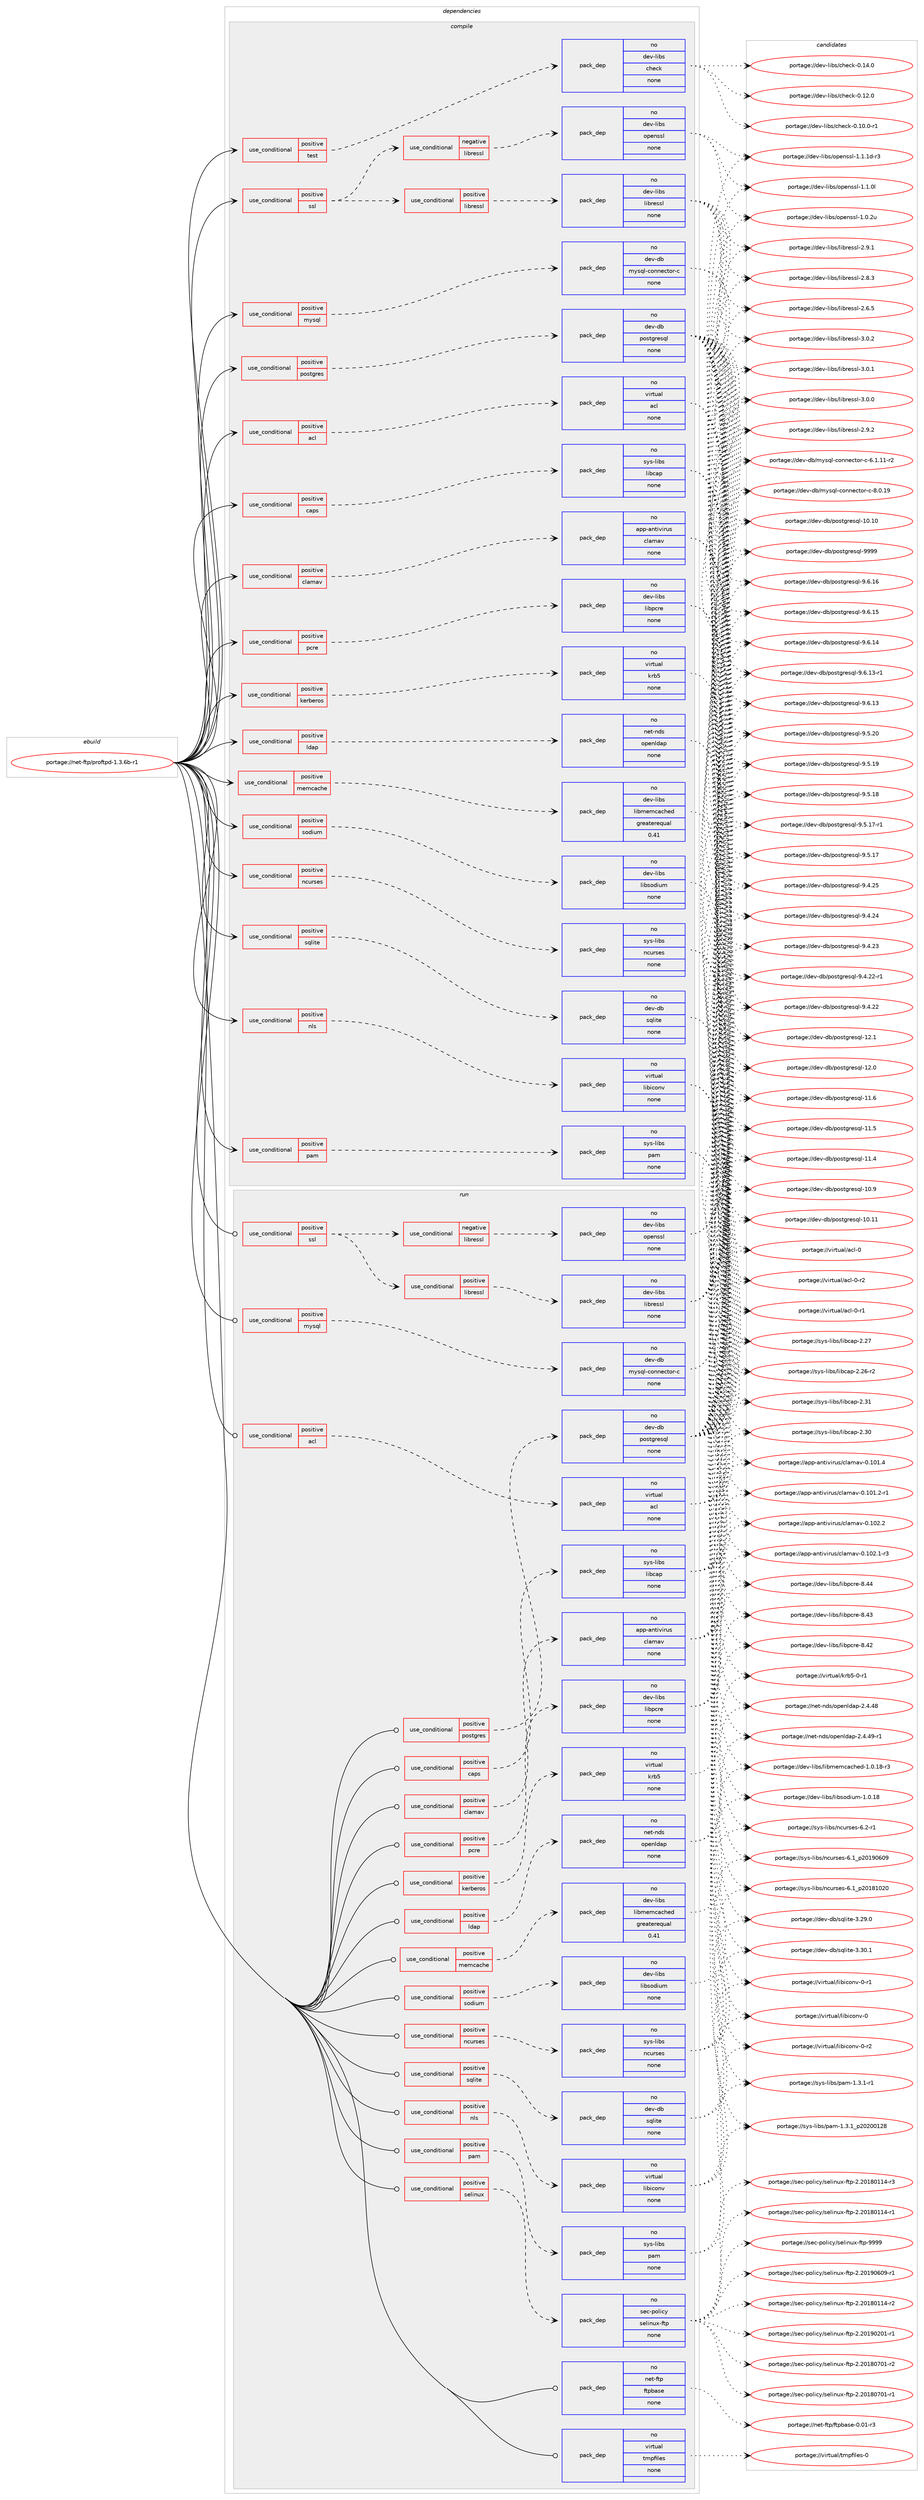 digraph prolog {

# *************
# Graph options
# *************

newrank=true;
concentrate=true;
compound=true;
graph [rankdir=LR,fontname=Helvetica,fontsize=10,ranksep=1.5];#, ranksep=2.5, nodesep=0.2];
edge  [arrowhead=vee];
node  [fontname=Helvetica,fontsize=10];

# **********
# The ebuild
# **********

subgraph cluster_leftcol {
color=gray;
rank=same;
label=<<i>ebuild</i>>;
id [label="portage://net-ftp/proftpd-1.3.6b-r1", color=red, width=4, href="../net-ftp/proftpd-1.3.6b-r1.svg"];
}

# ****************
# The dependencies
# ****************

subgraph cluster_midcol {
color=gray;
label=<<i>dependencies</i>>;
subgraph cluster_compile {
fillcolor="#eeeeee";
style=filled;
label=<<i>compile</i>>;
subgraph cond32126 {
dependency147107 [label=<<TABLE BORDER="0" CELLBORDER="1" CELLSPACING="0" CELLPADDING="4"><TR><TD ROWSPAN="3" CELLPADDING="10">use_conditional</TD></TR><TR><TD>positive</TD></TR><TR><TD>acl</TD></TR></TABLE>>, shape=none, color=red];
subgraph pack112557 {
dependency147108 [label=<<TABLE BORDER="0" CELLBORDER="1" CELLSPACING="0" CELLPADDING="4" WIDTH="220"><TR><TD ROWSPAN="6" CELLPADDING="30">pack_dep</TD></TR><TR><TD WIDTH="110">no</TD></TR><TR><TD>virtual</TD></TR><TR><TD>acl</TD></TR><TR><TD>none</TD></TR><TR><TD></TD></TR></TABLE>>, shape=none, color=blue];
}
dependency147107:e -> dependency147108:w [weight=20,style="dashed",arrowhead="vee"];
}
id:e -> dependency147107:w [weight=20,style="solid",arrowhead="vee"];
subgraph cond32127 {
dependency147109 [label=<<TABLE BORDER="0" CELLBORDER="1" CELLSPACING="0" CELLPADDING="4"><TR><TD ROWSPAN="3" CELLPADDING="10">use_conditional</TD></TR><TR><TD>positive</TD></TR><TR><TD>caps</TD></TR></TABLE>>, shape=none, color=red];
subgraph pack112558 {
dependency147110 [label=<<TABLE BORDER="0" CELLBORDER="1" CELLSPACING="0" CELLPADDING="4" WIDTH="220"><TR><TD ROWSPAN="6" CELLPADDING="30">pack_dep</TD></TR><TR><TD WIDTH="110">no</TD></TR><TR><TD>sys-libs</TD></TR><TR><TD>libcap</TD></TR><TR><TD>none</TD></TR><TR><TD></TD></TR></TABLE>>, shape=none, color=blue];
}
dependency147109:e -> dependency147110:w [weight=20,style="dashed",arrowhead="vee"];
}
id:e -> dependency147109:w [weight=20,style="solid",arrowhead="vee"];
subgraph cond32128 {
dependency147111 [label=<<TABLE BORDER="0" CELLBORDER="1" CELLSPACING="0" CELLPADDING="4"><TR><TD ROWSPAN="3" CELLPADDING="10">use_conditional</TD></TR><TR><TD>positive</TD></TR><TR><TD>clamav</TD></TR></TABLE>>, shape=none, color=red];
subgraph pack112559 {
dependency147112 [label=<<TABLE BORDER="0" CELLBORDER="1" CELLSPACING="0" CELLPADDING="4" WIDTH="220"><TR><TD ROWSPAN="6" CELLPADDING="30">pack_dep</TD></TR><TR><TD WIDTH="110">no</TD></TR><TR><TD>app-antivirus</TD></TR><TR><TD>clamav</TD></TR><TR><TD>none</TD></TR><TR><TD></TD></TR></TABLE>>, shape=none, color=blue];
}
dependency147111:e -> dependency147112:w [weight=20,style="dashed",arrowhead="vee"];
}
id:e -> dependency147111:w [weight=20,style="solid",arrowhead="vee"];
subgraph cond32129 {
dependency147113 [label=<<TABLE BORDER="0" CELLBORDER="1" CELLSPACING="0" CELLPADDING="4"><TR><TD ROWSPAN="3" CELLPADDING="10">use_conditional</TD></TR><TR><TD>positive</TD></TR><TR><TD>kerberos</TD></TR></TABLE>>, shape=none, color=red];
subgraph pack112560 {
dependency147114 [label=<<TABLE BORDER="0" CELLBORDER="1" CELLSPACING="0" CELLPADDING="4" WIDTH="220"><TR><TD ROWSPAN="6" CELLPADDING="30">pack_dep</TD></TR><TR><TD WIDTH="110">no</TD></TR><TR><TD>virtual</TD></TR><TR><TD>krb5</TD></TR><TR><TD>none</TD></TR><TR><TD></TD></TR></TABLE>>, shape=none, color=blue];
}
dependency147113:e -> dependency147114:w [weight=20,style="dashed",arrowhead="vee"];
}
id:e -> dependency147113:w [weight=20,style="solid",arrowhead="vee"];
subgraph cond32130 {
dependency147115 [label=<<TABLE BORDER="0" CELLBORDER="1" CELLSPACING="0" CELLPADDING="4"><TR><TD ROWSPAN="3" CELLPADDING="10">use_conditional</TD></TR><TR><TD>positive</TD></TR><TR><TD>ldap</TD></TR></TABLE>>, shape=none, color=red];
subgraph pack112561 {
dependency147116 [label=<<TABLE BORDER="0" CELLBORDER="1" CELLSPACING="0" CELLPADDING="4" WIDTH="220"><TR><TD ROWSPAN="6" CELLPADDING="30">pack_dep</TD></TR><TR><TD WIDTH="110">no</TD></TR><TR><TD>net-nds</TD></TR><TR><TD>openldap</TD></TR><TR><TD>none</TD></TR><TR><TD></TD></TR></TABLE>>, shape=none, color=blue];
}
dependency147115:e -> dependency147116:w [weight=20,style="dashed",arrowhead="vee"];
}
id:e -> dependency147115:w [weight=20,style="solid",arrowhead="vee"];
subgraph cond32131 {
dependency147117 [label=<<TABLE BORDER="0" CELLBORDER="1" CELLSPACING="0" CELLPADDING="4"><TR><TD ROWSPAN="3" CELLPADDING="10">use_conditional</TD></TR><TR><TD>positive</TD></TR><TR><TD>memcache</TD></TR></TABLE>>, shape=none, color=red];
subgraph pack112562 {
dependency147118 [label=<<TABLE BORDER="0" CELLBORDER="1" CELLSPACING="0" CELLPADDING="4" WIDTH="220"><TR><TD ROWSPAN="6" CELLPADDING="30">pack_dep</TD></TR><TR><TD WIDTH="110">no</TD></TR><TR><TD>dev-libs</TD></TR><TR><TD>libmemcached</TD></TR><TR><TD>greaterequal</TD></TR><TR><TD>0.41</TD></TR></TABLE>>, shape=none, color=blue];
}
dependency147117:e -> dependency147118:w [weight=20,style="dashed",arrowhead="vee"];
}
id:e -> dependency147117:w [weight=20,style="solid",arrowhead="vee"];
subgraph cond32132 {
dependency147119 [label=<<TABLE BORDER="0" CELLBORDER="1" CELLSPACING="0" CELLPADDING="4"><TR><TD ROWSPAN="3" CELLPADDING="10">use_conditional</TD></TR><TR><TD>positive</TD></TR><TR><TD>mysql</TD></TR></TABLE>>, shape=none, color=red];
subgraph pack112563 {
dependency147120 [label=<<TABLE BORDER="0" CELLBORDER="1" CELLSPACING="0" CELLPADDING="4" WIDTH="220"><TR><TD ROWSPAN="6" CELLPADDING="30">pack_dep</TD></TR><TR><TD WIDTH="110">no</TD></TR><TR><TD>dev-db</TD></TR><TR><TD>mysql-connector-c</TD></TR><TR><TD>none</TD></TR><TR><TD></TD></TR></TABLE>>, shape=none, color=blue];
}
dependency147119:e -> dependency147120:w [weight=20,style="dashed",arrowhead="vee"];
}
id:e -> dependency147119:w [weight=20,style="solid",arrowhead="vee"];
subgraph cond32133 {
dependency147121 [label=<<TABLE BORDER="0" CELLBORDER="1" CELLSPACING="0" CELLPADDING="4"><TR><TD ROWSPAN="3" CELLPADDING="10">use_conditional</TD></TR><TR><TD>positive</TD></TR><TR><TD>ncurses</TD></TR></TABLE>>, shape=none, color=red];
subgraph pack112564 {
dependency147122 [label=<<TABLE BORDER="0" CELLBORDER="1" CELLSPACING="0" CELLPADDING="4" WIDTH="220"><TR><TD ROWSPAN="6" CELLPADDING="30">pack_dep</TD></TR><TR><TD WIDTH="110">no</TD></TR><TR><TD>sys-libs</TD></TR><TR><TD>ncurses</TD></TR><TR><TD>none</TD></TR><TR><TD></TD></TR></TABLE>>, shape=none, color=blue];
}
dependency147121:e -> dependency147122:w [weight=20,style="dashed",arrowhead="vee"];
}
id:e -> dependency147121:w [weight=20,style="solid",arrowhead="vee"];
subgraph cond32134 {
dependency147123 [label=<<TABLE BORDER="0" CELLBORDER="1" CELLSPACING="0" CELLPADDING="4"><TR><TD ROWSPAN="3" CELLPADDING="10">use_conditional</TD></TR><TR><TD>positive</TD></TR><TR><TD>nls</TD></TR></TABLE>>, shape=none, color=red];
subgraph pack112565 {
dependency147124 [label=<<TABLE BORDER="0" CELLBORDER="1" CELLSPACING="0" CELLPADDING="4" WIDTH="220"><TR><TD ROWSPAN="6" CELLPADDING="30">pack_dep</TD></TR><TR><TD WIDTH="110">no</TD></TR><TR><TD>virtual</TD></TR><TR><TD>libiconv</TD></TR><TR><TD>none</TD></TR><TR><TD></TD></TR></TABLE>>, shape=none, color=blue];
}
dependency147123:e -> dependency147124:w [weight=20,style="dashed",arrowhead="vee"];
}
id:e -> dependency147123:w [weight=20,style="solid",arrowhead="vee"];
subgraph cond32135 {
dependency147125 [label=<<TABLE BORDER="0" CELLBORDER="1" CELLSPACING="0" CELLPADDING="4"><TR><TD ROWSPAN="3" CELLPADDING="10">use_conditional</TD></TR><TR><TD>positive</TD></TR><TR><TD>pam</TD></TR></TABLE>>, shape=none, color=red];
subgraph pack112566 {
dependency147126 [label=<<TABLE BORDER="0" CELLBORDER="1" CELLSPACING="0" CELLPADDING="4" WIDTH="220"><TR><TD ROWSPAN="6" CELLPADDING="30">pack_dep</TD></TR><TR><TD WIDTH="110">no</TD></TR><TR><TD>sys-libs</TD></TR><TR><TD>pam</TD></TR><TR><TD>none</TD></TR><TR><TD></TD></TR></TABLE>>, shape=none, color=blue];
}
dependency147125:e -> dependency147126:w [weight=20,style="dashed",arrowhead="vee"];
}
id:e -> dependency147125:w [weight=20,style="solid",arrowhead="vee"];
subgraph cond32136 {
dependency147127 [label=<<TABLE BORDER="0" CELLBORDER="1" CELLSPACING="0" CELLPADDING="4"><TR><TD ROWSPAN="3" CELLPADDING="10">use_conditional</TD></TR><TR><TD>positive</TD></TR><TR><TD>pcre</TD></TR></TABLE>>, shape=none, color=red];
subgraph pack112567 {
dependency147128 [label=<<TABLE BORDER="0" CELLBORDER="1" CELLSPACING="0" CELLPADDING="4" WIDTH="220"><TR><TD ROWSPAN="6" CELLPADDING="30">pack_dep</TD></TR><TR><TD WIDTH="110">no</TD></TR><TR><TD>dev-libs</TD></TR><TR><TD>libpcre</TD></TR><TR><TD>none</TD></TR><TR><TD></TD></TR></TABLE>>, shape=none, color=blue];
}
dependency147127:e -> dependency147128:w [weight=20,style="dashed",arrowhead="vee"];
}
id:e -> dependency147127:w [weight=20,style="solid",arrowhead="vee"];
subgraph cond32137 {
dependency147129 [label=<<TABLE BORDER="0" CELLBORDER="1" CELLSPACING="0" CELLPADDING="4"><TR><TD ROWSPAN="3" CELLPADDING="10">use_conditional</TD></TR><TR><TD>positive</TD></TR><TR><TD>postgres</TD></TR></TABLE>>, shape=none, color=red];
subgraph pack112568 {
dependency147130 [label=<<TABLE BORDER="0" CELLBORDER="1" CELLSPACING="0" CELLPADDING="4" WIDTH="220"><TR><TD ROWSPAN="6" CELLPADDING="30">pack_dep</TD></TR><TR><TD WIDTH="110">no</TD></TR><TR><TD>dev-db</TD></TR><TR><TD>postgresql</TD></TR><TR><TD>none</TD></TR><TR><TD></TD></TR></TABLE>>, shape=none, color=blue];
}
dependency147129:e -> dependency147130:w [weight=20,style="dashed",arrowhead="vee"];
}
id:e -> dependency147129:w [weight=20,style="solid",arrowhead="vee"];
subgraph cond32138 {
dependency147131 [label=<<TABLE BORDER="0" CELLBORDER="1" CELLSPACING="0" CELLPADDING="4"><TR><TD ROWSPAN="3" CELLPADDING="10">use_conditional</TD></TR><TR><TD>positive</TD></TR><TR><TD>sodium</TD></TR></TABLE>>, shape=none, color=red];
subgraph pack112569 {
dependency147132 [label=<<TABLE BORDER="0" CELLBORDER="1" CELLSPACING="0" CELLPADDING="4" WIDTH="220"><TR><TD ROWSPAN="6" CELLPADDING="30">pack_dep</TD></TR><TR><TD WIDTH="110">no</TD></TR><TR><TD>dev-libs</TD></TR><TR><TD>libsodium</TD></TR><TR><TD>none</TD></TR><TR><TD></TD></TR></TABLE>>, shape=none, color=blue];
}
dependency147131:e -> dependency147132:w [weight=20,style="dashed",arrowhead="vee"];
}
id:e -> dependency147131:w [weight=20,style="solid",arrowhead="vee"];
subgraph cond32139 {
dependency147133 [label=<<TABLE BORDER="0" CELLBORDER="1" CELLSPACING="0" CELLPADDING="4"><TR><TD ROWSPAN="3" CELLPADDING="10">use_conditional</TD></TR><TR><TD>positive</TD></TR><TR><TD>sqlite</TD></TR></TABLE>>, shape=none, color=red];
subgraph pack112570 {
dependency147134 [label=<<TABLE BORDER="0" CELLBORDER="1" CELLSPACING="0" CELLPADDING="4" WIDTH="220"><TR><TD ROWSPAN="6" CELLPADDING="30">pack_dep</TD></TR><TR><TD WIDTH="110">no</TD></TR><TR><TD>dev-db</TD></TR><TR><TD>sqlite</TD></TR><TR><TD>none</TD></TR><TR><TD></TD></TR></TABLE>>, shape=none, color=blue];
}
dependency147133:e -> dependency147134:w [weight=20,style="dashed",arrowhead="vee"];
}
id:e -> dependency147133:w [weight=20,style="solid",arrowhead="vee"];
subgraph cond32140 {
dependency147135 [label=<<TABLE BORDER="0" CELLBORDER="1" CELLSPACING="0" CELLPADDING="4"><TR><TD ROWSPAN="3" CELLPADDING="10">use_conditional</TD></TR><TR><TD>positive</TD></TR><TR><TD>ssl</TD></TR></TABLE>>, shape=none, color=red];
subgraph cond32141 {
dependency147136 [label=<<TABLE BORDER="0" CELLBORDER="1" CELLSPACING="0" CELLPADDING="4"><TR><TD ROWSPAN="3" CELLPADDING="10">use_conditional</TD></TR><TR><TD>negative</TD></TR><TR><TD>libressl</TD></TR></TABLE>>, shape=none, color=red];
subgraph pack112571 {
dependency147137 [label=<<TABLE BORDER="0" CELLBORDER="1" CELLSPACING="0" CELLPADDING="4" WIDTH="220"><TR><TD ROWSPAN="6" CELLPADDING="30">pack_dep</TD></TR><TR><TD WIDTH="110">no</TD></TR><TR><TD>dev-libs</TD></TR><TR><TD>openssl</TD></TR><TR><TD>none</TD></TR><TR><TD></TD></TR></TABLE>>, shape=none, color=blue];
}
dependency147136:e -> dependency147137:w [weight=20,style="dashed",arrowhead="vee"];
}
dependency147135:e -> dependency147136:w [weight=20,style="dashed",arrowhead="vee"];
subgraph cond32142 {
dependency147138 [label=<<TABLE BORDER="0" CELLBORDER="1" CELLSPACING="0" CELLPADDING="4"><TR><TD ROWSPAN="3" CELLPADDING="10">use_conditional</TD></TR><TR><TD>positive</TD></TR><TR><TD>libressl</TD></TR></TABLE>>, shape=none, color=red];
subgraph pack112572 {
dependency147139 [label=<<TABLE BORDER="0" CELLBORDER="1" CELLSPACING="0" CELLPADDING="4" WIDTH="220"><TR><TD ROWSPAN="6" CELLPADDING="30">pack_dep</TD></TR><TR><TD WIDTH="110">no</TD></TR><TR><TD>dev-libs</TD></TR><TR><TD>libressl</TD></TR><TR><TD>none</TD></TR><TR><TD></TD></TR></TABLE>>, shape=none, color=blue];
}
dependency147138:e -> dependency147139:w [weight=20,style="dashed",arrowhead="vee"];
}
dependency147135:e -> dependency147138:w [weight=20,style="dashed",arrowhead="vee"];
}
id:e -> dependency147135:w [weight=20,style="solid",arrowhead="vee"];
subgraph cond32143 {
dependency147140 [label=<<TABLE BORDER="0" CELLBORDER="1" CELLSPACING="0" CELLPADDING="4"><TR><TD ROWSPAN="3" CELLPADDING="10">use_conditional</TD></TR><TR><TD>positive</TD></TR><TR><TD>test</TD></TR></TABLE>>, shape=none, color=red];
subgraph pack112573 {
dependency147141 [label=<<TABLE BORDER="0" CELLBORDER="1" CELLSPACING="0" CELLPADDING="4" WIDTH="220"><TR><TD ROWSPAN="6" CELLPADDING="30">pack_dep</TD></TR><TR><TD WIDTH="110">no</TD></TR><TR><TD>dev-libs</TD></TR><TR><TD>check</TD></TR><TR><TD>none</TD></TR><TR><TD></TD></TR></TABLE>>, shape=none, color=blue];
}
dependency147140:e -> dependency147141:w [weight=20,style="dashed",arrowhead="vee"];
}
id:e -> dependency147140:w [weight=20,style="solid",arrowhead="vee"];
}
subgraph cluster_compileandrun {
fillcolor="#eeeeee";
style=filled;
label=<<i>compile and run</i>>;
}
subgraph cluster_run {
fillcolor="#eeeeee";
style=filled;
label=<<i>run</i>>;
subgraph cond32144 {
dependency147142 [label=<<TABLE BORDER="0" CELLBORDER="1" CELLSPACING="0" CELLPADDING="4"><TR><TD ROWSPAN="3" CELLPADDING="10">use_conditional</TD></TR><TR><TD>positive</TD></TR><TR><TD>acl</TD></TR></TABLE>>, shape=none, color=red];
subgraph pack112574 {
dependency147143 [label=<<TABLE BORDER="0" CELLBORDER="1" CELLSPACING="0" CELLPADDING="4" WIDTH="220"><TR><TD ROWSPAN="6" CELLPADDING="30">pack_dep</TD></TR><TR><TD WIDTH="110">no</TD></TR><TR><TD>virtual</TD></TR><TR><TD>acl</TD></TR><TR><TD>none</TD></TR><TR><TD></TD></TR></TABLE>>, shape=none, color=blue];
}
dependency147142:e -> dependency147143:w [weight=20,style="dashed",arrowhead="vee"];
}
id:e -> dependency147142:w [weight=20,style="solid",arrowhead="odot"];
subgraph cond32145 {
dependency147144 [label=<<TABLE BORDER="0" CELLBORDER="1" CELLSPACING="0" CELLPADDING="4"><TR><TD ROWSPAN="3" CELLPADDING="10">use_conditional</TD></TR><TR><TD>positive</TD></TR><TR><TD>caps</TD></TR></TABLE>>, shape=none, color=red];
subgraph pack112575 {
dependency147145 [label=<<TABLE BORDER="0" CELLBORDER="1" CELLSPACING="0" CELLPADDING="4" WIDTH="220"><TR><TD ROWSPAN="6" CELLPADDING="30">pack_dep</TD></TR><TR><TD WIDTH="110">no</TD></TR><TR><TD>sys-libs</TD></TR><TR><TD>libcap</TD></TR><TR><TD>none</TD></TR><TR><TD></TD></TR></TABLE>>, shape=none, color=blue];
}
dependency147144:e -> dependency147145:w [weight=20,style="dashed",arrowhead="vee"];
}
id:e -> dependency147144:w [weight=20,style="solid",arrowhead="odot"];
subgraph cond32146 {
dependency147146 [label=<<TABLE BORDER="0" CELLBORDER="1" CELLSPACING="0" CELLPADDING="4"><TR><TD ROWSPAN="3" CELLPADDING="10">use_conditional</TD></TR><TR><TD>positive</TD></TR><TR><TD>clamav</TD></TR></TABLE>>, shape=none, color=red];
subgraph pack112576 {
dependency147147 [label=<<TABLE BORDER="0" CELLBORDER="1" CELLSPACING="0" CELLPADDING="4" WIDTH="220"><TR><TD ROWSPAN="6" CELLPADDING="30">pack_dep</TD></TR><TR><TD WIDTH="110">no</TD></TR><TR><TD>app-antivirus</TD></TR><TR><TD>clamav</TD></TR><TR><TD>none</TD></TR><TR><TD></TD></TR></TABLE>>, shape=none, color=blue];
}
dependency147146:e -> dependency147147:w [weight=20,style="dashed",arrowhead="vee"];
}
id:e -> dependency147146:w [weight=20,style="solid",arrowhead="odot"];
subgraph cond32147 {
dependency147148 [label=<<TABLE BORDER="0" CELLBORDER="1" CELLSPACING="0" CELLPADDING="4"><TR><TD ROWSPAN="3" CELLPADDING="10">use_conditional</TD></TR><TR><TD>positive</TD></TR><TR><TD>kerberos</TD></TR></TABLE>>, shape=none, color=red];
subgraph pack112577 {
dependency147149 [label=<<TABLE BORDER="0" CELLBORDER="1" CELLSPACING="0" CELLPADDING="4" WIDTH="220"><TR><TD ROWSPAN="6" CELLPADDING="30">pack_dep</TD></TR><TR><TD WIDTH="110">no</TD></TR><TR><TD>virtual</TD></TR><TR><TD>krb5</TD></TR><TR><TD>none</TD></TR><TR><TD></TD></TR></TABLE>>, shape=none, color=blue];
}
dependency147148:e -> dependency147149:w [weight=20,style="dashed",arrowhead="vee"];
}
id:e -> dependency147148:w [weight=20,style="solid",arrowhead="odot"];
subgraph cond32148 {
dependency147150 [label=<<TABLE BORDER="0" CELLBORDER="1" CELLSPACING="0" CELLPADDING="4"><TR><TD ROWSPAN="3" CELLPADDING="10">use_conditional</TD></TR><TR><TD>positive</TD></TR><TR><TD>ldap</TD></TR></TABLE>>, shape=none, color=red];
subgraph pack112578 {
dependency147151 [label=<<TABLE BORDER="0" CELLBORDER="1" CELLSPACING="0" CELLPADDING="4" WIDTH="220"><TR><TD ROWSPAN="6" CELLPADDING="30">pack_dep</TD></TR><TR><TD WIDTH="110">no</TD></TR><TR><TD>net-nds</TD></TR><TR><TD>openldap</TD></TR><TR><TD>none</TD></TR><TR><TD></TD></TR></TABLE>>, shape=none, color=blue];
}
dependency147150:e -> dependency147151:w [weight=20,style="dashed",arrowhead="vee"];
}
id:e -> dependency147150:w [weight=20,style="solid",arrowhead="odot"];
subgraph cond32149 {
dependency147152 [label=<<TABLE BORDER="0" CELLBORDER="1" CELLSPACING="0" CELLPADDING="4"><TR><TD ROWSPAN="3" CELLPADDING="10">use_conditional</TD></TR><TR><TD>positive</TD></TR><TR><TD>memcache</TD></TR></TABLE>>, shape=none, color=red];
subgraph pack112579 {
dependency147153 [label=<<TABLE BORDER="0" CELLBORDER="1" CELLSPACING="0" CELLPADDING="4" WIDTH="220"><TR><TD ROWSPAN="6" CELLPADDING="30">pack_dep</TD></TR><TR><TD WIDTH="110">no</TD></TR><TR><TD>dev-libs</TD></TR><TR><TD>libmemcached</TD></TR><TR><TD>greaterequal</TD></TR><TR><TD>0.41</TD></TR></TABLE>>, shape=none, color=blue];
}
dependency147152:e -> dependency147153:w [weight=20,style="dashed",arrowhead="vee"];
}
id:e -> dependency147152:w [weight=20,style="solid",arrowhead="odot"];
subgraph cond32150 {
dependency147154 [label=<<TABLE BORDER="0" CELLBORDER="1" CELLSPACING="0" CELLPADDING="4"><TR><TD ROWSPAN="3" CELLPADDING="10">use_conditional</TD></TR><TR><TD>positive</TD></TR><TR><TD>mysql</TD></TR></TABLE>>, shape=none, color=red];
subgraph pack112580 {
dependency147155 [label=<<TABLE BORDER="0" CELLBORDER="1" CELLSPACING="0" CELLPADDING="4" WIDTH="220"><TR><TD ROWSPAN="6" CELLPADDING="30">pack_dep</TD></TR><TR><TD WIDTH="110">no</TD></TR><TR><TD>dev-db</TD></TR><TR><TD>mysql-connector-c</TD></TR><TR><TD>none</TD></TR><TR><TD></TD></TR></TABLE>>, shape=none, color=blue];
}
dependency147154:e -> dependency147155:w [weight=20,style="dashed",arrowhead="vee"];
}
id:e -> dependency147154:w [weight=20,style="solid",arrowhead="odot"];
subgraph cond32151 {
dependency147156 [label=<<TABLE BORDER="0" CELLBORDER="1" CELLSPACING="0" CELLPADDING="4"><TR><TD ROWSPAN="3" CELLPADDING="10">use_conditional</TD></TR><TR><TD>positive</TD></TR><TR><TD>ncurses</TD></TR></TABLE>>, shape=none, color=red];
subgraph pack112581 {
dependency147157 [label=<<TABLE BORDER="0" CELLBORDER="1" CELLSPACING="0" CELLPADDING="4" WIDTH="220"><TR><TD ROWSPAN="6" CELLPADDING="30">pack_dep</TD></TR><TR><TD WIDTH="110">no</TD></TR><TR><TD>sys-libs</TD></TR><TR><TD>ncurses</TD></TR><TR><TD>none</TD></TR><TR><TD></TD></TR></TABLE>>, shape=none, color=blue];
}
dependency147156:e -> dependency147157:w [weight=20,style="dashed",arrowhead="vee"];
}
id:e -> dependency147156:w [weight=20,style="solid",arrowhead="odot"];
subgraph cond32152 {
dependency147158 [label=<<TABLE BORDER="0" CELLBORDER="1" CELLSPACING="0" CELLPADDING="4"><TR><TD ROWSPAN="3" CELLPADDING="10">use_conditional</TD></TR><TR><TD>positive</TD></TR><TR><TD>nls</TD></TR></TABLE>>, shape=none, color=red];
subgraph pack112582 {
dependency147159 [label=<<TABLE BORDER="0" CELLBORDER="1" CELLSPACING="0" CELLPADDING="4" WIDTH="220"><TR><TD ROWSPAN="6" CELLPADDING="30">pack_dep</TD></TR><TR><TD WIDTH="110">no</TD></TR><TR><TD>virtual</TD></TR><TR><TD>libiconv</TD></TR><TR><TD>none</TD></TR><TR><TD></TD></TR></TABLE>>, shape=none, color=blue];
}
dependency147158:e -> dependency147159:w [weight=20,style="dashed",arrowhead="vee"];
}
id:e -> dependency147158:w [weight=20,style="solid",arrowhead="odot"];
subgraph cond32153 {
dependency147160 [label=<<TABLE BORDER="0" CELLBORDER="1" CELLSPACING="0" CELLPADDING="4"><TR><TD ROWSPAN="3" CELLPADDING="10">use_conditional</TD></TR><TR><TD>positive</TD></TR><TR><TD>pam</TD></TR></TABLE>>, shape=none, color=red];
subgraph pack112583 {
dependency147161 [label=<<TABLE BORDER="0" CELLBORDER="1" CELLSPACING="0" CELLPADDING="4" WIDTH="220"><TR><TD ROWSPAN="6" CELLPADDING="30">pack_dep</TD></TR><TR><TD WIDTH="110">no</TD></TR><TR><TD>sys-libs</TD></TR><TR><TD>pam</TD></TR><TR><TD>none</TD></TR><TR><TD></TD></TR></TABLE>>, shape=none, color=blue];
}
dependency147160:e -> dependency147161:w [weight=20,style="dashed",arrowhead="vee"];
}
id:e -> dependency147160:w [weight=20,style="solid",arrowhead="odot"];
subgraph cond32154 {
dependency147162 [label=<<TABLE BORDER="0" CELLBORDER="1" CELLSPACING="0" CELLPADDING="4"><TR><TD ROWSPAN="3" CELLPADDING="10">use_conditional</TD></TR><TR><TD>positive</TD></TR><TR><TD>pcre</TD></TR></TABLE>>, shape=none, color=red];
subgraph pack112584 {
dependency147163 [label=<<TABLE BORDER="0" CELLBORDER="1" CELLSPACING="0" CELLPADDING="4" WIDTH="220"><TR><TD ROWSPAN="6" CELLPADDING="30">pack_dep</TD></TR><TR><TD WIDTH="110">no</TD></TR><TR><TD>dev-libs</TD></TR><TR><TD>libpcre</TD></TR><TR><TD>none</TD></TR><TR><TD></TD></TR></TABLE>>, shape=none, color=blue];
}
dependency147162:e -> dependency147163:w [weight=20,style="dashed",arrowhead="vee"];
}
id:e -> dependency147162:w [weight=20,style="solid",arrowhead="odot"];
subgraph cond32155 {
dependency147164 [label=<<TABLE BORDER="0" CELLBORDER="1" CELLSPACING="0" CELLPADDING="4"><TR><TD ROWSPAN="3" CELLPADDING="10">use_conditional</TD></TR><TR><TD>positive</TD></TR><TR><TD>postgres</TD></TR></TABLE>>, shape=none, color=red];
subgraph pack112585 {
dependency147165 [label=<<TABLE BORDER="0" CELLBORDER="1" CELLSPACING="0" CELLPADDING="4" WIDTH="220"><TR><TD ROWSPAN="6" CELLPADDING="30">pack_dep</TD></TR><TR><TD WIDTH="110">no</TD></TR><TR><TD>dev-db</TD></TR><TR><TD>postgresql</TD></TR><TR><TD>none</TD></TR><TR><TD></TD></TR></TABLE>>, shape=none, color=blue];
}
dependency147164:e -> dependency147165:w [weight=20,style="dashed",arrowhead="vee"];
}
id:e -> dependency147164:w [weight=20,style="solid",arrowhead="odot"];
subgraph cond32156 {
dependency147166 [label=<<TABLE BORDER="0" CELLBORDER="1" CELLSPACING="0" CELLPADDING="4"><TR><TD ROWSPAN="3" CELLPADDING="10">use_conditional</TD></TR><TR><TD>positive</TD></TR><TR><TD>selinux</TD></TR></TABLE>>, shape=none, color=red];
subgraph pack112586 {
dependency147167 [label=<<TABLE BORDER="0" CELLBORDER="1" CELLSPACING="0" CELLPADDING="4" WIDTH="220"><TR><TD ROWSPAN="6" CELLPADDING="30">pack_dep</TD></TR><TR><TD WIDTH="110">no</TD></TR><TR><TD>sec-policy</TD></TR><TR><TD>selinux-ftp</TD></TR><TR><TD>none</TD></TR><TR><TD></TD></TR></TABLE>>, shape=none, color=blue];
}
dependency147166:e -> dependency147167:w [weight=20,style="dashed",arrowhead="vee"];
}
id:e -> dependency147166:w [weight=20,style="solid",arrowhead="odot"];
subgraph cond32157 {
dependency147168 [label=<<TABLE BORDER="0" CELLBORDER="1" CELLSPACING="0" CELLPADDING="4"><TR><TD ROWSPAN="3" CELLPADDING="10">use_conditional</TD></TR><TR><TD>positive</TD></TR><TR><TD>sodium</TD></TR></TABLE>>, shape=none, color=red];
subgraph pack112587 {
dependency147169 [label=<<TABLE BORDER="0" CELLBORDER="1" CELLSPACING="0" CELLPADDING="4" WIDTH="220"><TR><TD ROWSPAN="6" CELLPADDING="30">pack_dep</TD></TR><TR><TD WIDTH="110">no</TD></TR><TR><TD>dev-libs</TD></TR><TR><TD>libsodium</TD></TR><TR><TD>none</TD></TR><TR><TD></TD></TR></TABLE>>, shape=none, color=blue];
}
dependency147168:e -> dependency147169:w [weight=20,style="dashed",arrowhead="vee"];
}
id:e -> dependency147168:w [weight=20,style="solid",arrowhead="odot"];
subgraph cond32158 {
dependency147170 [label=<<TABLE BORDER="0" CELLBORDER="1" CELLSPACING="0" CELLPADDING="4"><TR><TD ROWSPAN="3" CELLPADDING="10">use_conditional</TD></TR><TR><TD>positive</TD></TR><TR><TD>sqlite</TD></TR></TABLE>>, shape=none, color=red];
subgraph pack112588 {
dependency147171 [label=<<TABLE BORDER="0" CELLBORDER="1" CELLSPACING="0" CELLPADDING="4" WIDTH="220"><TR><TD ROWSPAN="6" CELLPADDING="30">pack_dep</TD></TR><TR><TD WIDTH="110">no</TD></TR><TR><TD>dev-db</TD></TR><TR><TD>sqlite</TD></TR><TR><TD>none</TD></TR><TR><TD></TD></TR></TABLE>>, shape=none, color=blue];
}
dependency147170:e -> dependency147171:w [weight=20,style="dashed",arrowhead="vee"];
}
id:e -> dependency147170:w [weight=20,style="solid",arrowhead="odot"];
subgraph cond32159 {
dependency147172 [label=<<TABLE BORDER="0" CELLBORDER="1" CELLSPACING="0" CELLPADDING="4"><TR><TD ROWSPAN="3" CELLPADDING="10">use_conditional</TD></TR><TR><TD>positive</TD></TR><TR><TD>ssl</TD></TR></TABLE>>, shape=none, color=red];
subgraph cond32160 {
dependency147173 [label=<<TABLE BORDER="0" CELLBORDER="1" CELLSPACING="0" CELLPADDING="4"><TR><TD ROWSPAN="3" CELLPADDING="10">use_conditional</TD></TR><TR><TD>negative</TD></TR><TR><TD>libressl</TD></TR></TABLE>>, shape=none, color=red];
subgraph pack112589 {
dependency147174 [label=<<TABLE BORDER="0" CELLBORDER="1" CELLSPACING="0" CELLPADDING="4" WIDTH="220"><TR><TD ROWSPAN="6" CELLPADDING="30">pack_dep</TD></TR><TR><TD WIDTH="110">no</TD></TR><TR><TD>dev-libs</TD></TR><TR><TD>openssl</TD></TR><TR><TD>none</TD></TR><TR><TD></TD></TR></TABLE>>, shape=none, color=blue];
}
dependency147173:e -> dependency147174:w [weight=20,style="dashed",arrowhead="vee"];
}
dependency147172:e -> dependency147173:w [weight=20,style="dashed",arrowhead="vee"];
subgraph cond32161 {
dependency147175 [label=<<TABLE BORDER="0" CELLBORDER="1" CELLSPACING="0" CELLPADDING="4"><TR><TD ROWSPAN="3" CELLPADDING="10">use_conditional</TD></TR><TR><TD>positive</TD></TR><TR><TD>libressl</TD></TR></TABLE>>, shape=none, color=red];
subgraph pack112590 {
dependency147176 [label=<<TABLE BORDER="0" CELLBORDER="1" CELLSPACING="0" CELLPADDING="4" WIDTH="220"><TR><TD ROWSPAN="6" CELLPADDING="30">pack_dep</TD></TR><TR><TD WIDTH="110">no</TD></TR><TR><TD>dev-libs</TD></TR><TR><TD>libressl</TD></TR><TR><TD>none</TD></TR><TR><TD></TD></TR></TABLE>>, shape=none, color=blue];
}
dependency147175:e -> dependency147176:w [weight=20,style="dashed",arrowhead="vee"];
}
dependency147172:e -> dependency147175:w [weight=20,style="dashed",arrowhead="vee"];
}
id:e -> dependency147172:w [weight=20,style="solid",arrowhead="odot"];
subgraph pack112591 {
dependency147177 [label=<<TABLE BORDER="0" CELLBORDER="1" CELLSPACING="0" CELLPADDING="4" WIDTH="220"><TR><TD ROWSPAN="6" CELLPADDING="30">pack_dep</TD></TR><TR><TD WIDTH="110">no</TD></TR><TR><TD>net-ftp</TD></TR><TR><TD>ftpbase</TD></TR><TR><TD>none</TD></TR><TR><TD></TD></TR></TABLE>>, shape=none, color=blue];
}
id:e -> dependency147177:w [weight=20,style="solid",arrowhead="odot"];
subgraph pack112592 {
dependency147178 [label=<<TABLE BORDER="0" CELLBORDER="1" CELLSPACING="0" CELLPADDING="4" WIDTH="220"><TR><TD ROWSPAN="6" CELLPADDING="30">pack_dep</TD></TR><TR><TD WIDTH="110">no</TD></TR><TR><TD>virtual</TD></TR><TR><TD>tmpfiles</TD></TR><TR><TD>none</TD></TR><TR><TD></TD></TR></TABLE>>, shape=none, color=blue];
}
id:e -> dependency147178:w [weight=20,style="solid",arrowhead="odot"];
}
}

# **************
# The candidates
# **************

subgraph cluster_choices {
rank=same;
color=gray;
label=<<i>candidates</i>>;

subgraph choice112557 {
color=black;
nodesep=1;
choice1181051141161179710847979910845484511450 [label="portage://virtual/acl-0-r2", color=red, width=4,href="../virtual/acl-0-r2.svg"];
choice1181051141161179710847979910845484511449 [label="portage://virtual/acl-0-r1", color=red, width=4,href="../virtual/acl-0-r1.svg"];
choice118105114116117971084797991084548 [label="portage://virtual/acl-0", color=red, width=4,href="../virtual/acl-0.svg"];
dependency147108:e -> choice1181051141161179710847979910845484511450:w [style=dotted,weight="100"];
dependency147108:e -> choice1181051141161179710847979910845484511449:w [style=dotted,weight="100"];
dependency147108:e -> choice118105114116117971084797991084548:w [style=dotted,weight="100"];
}
subgraph choice112558 {
color=black;
nodesep=1;
choice1151211154510810598115471081059899971124550465149 [label="portage://sys-libs/libcap-2.31", color=red, width=4,href="../sys-libs/libcap-2.31.svg"];
choice1151211154510810598115471081059899971124550465148 [label="portage://sys-libs/libcap-2.30", color=red, width=4,href="../sys-libs/libcap-2.30.svg"];
choice1151211154510810598115471081059899971124550465055 [label="portage://sys-libs/libcap-2.27", color=red, width=4,href="../sys-libs/libcap-2.27.svg"];
choice11512111545108105981154710810598999711245504650544511450 [label="portage://sys-libs/libcap-2.26-r2", color=red, width=4,href="../sys-libs/libcap-2.26-r2.svg"];
dependency147110:e -> choice1151211154510810598115471081059899971124550465149:w [style=dotted,weight="100"];
dependency147110:e -> choice1151211154510810598115471081059899971124550465148:w [style=dotted,weight="100"];
dependency147110:e -> choice1151211154510810598115471081059899971124550465055:w [style=dotted,weight="100"];
dependency147110:e -> choice11512111545108105981154710810598999711245504650544511450:w [style=dotted,weight="100"];
}
subgraph choice112559 {
color=black;
nodesep=1;
choice971121124597110116105118105114117115479910897109971184548464948504650 [label="portage://app-antivirus/clamav-0.102.2", color=red, width=4,href="../app-antivirus/clamav-0.102.2.svg"];
choice9711211245971101161051181051141171154799108971099711845484649485046494511451 [label="portage://app-antivirus/clamav-0.102.1-r3", color=red, width=4,href="../app-antivirus/clamav-0.102.1-r3.svg"];
choice971121124597110116105118105114117115479910897109971184548464948494652 [label="portage://app-antivirus/clamav-0.101.4", color=red, width=4,href="../app-antivirus/clamav-0.101.4.svg"];
choice9711211245971101161051181051141171154799108971099711845484649484946504511449 [label="portage://app-antivirus/clamav-0.101.2-r1", color=red, width=4,href="../app-antivirus/clamav-0.101.2-r1.svg"];
dependency147112:e -> choice971121124597110116105118105114117115479910897109971184548464948504650:w [style=dotted,weight="100"];
dependency147112:e -> choice9711211245971101161051181051141171154799108971099711845484649485046494511451:w [style=dotted,weight="100"];
dependency147112:e -> choice971121124597110116105118105114117115479910897109971184548464948494652:w [style=dotted,weight="100"];
dependency147112:e -> choice9711211245971101161051181051141171154799108971099711845484649484946504511449:w [style=dotted,weight="100"];
}
subgraph choice112560 {
color=black;
nodesep=1;
choice1181051141161179710847107114985345484511449 [label="portage://virtual/krb5-0-r1", color=red, width=4,href="../virtual/krb5-0-r1.svg"];
dependency147114:e -> choice1181051141161179710847107114985345484511449:w [style=dotted,weight="100"];
}
subgraph choice112561 {
color=black;
nodesep=1;
choice110101116451101001154711111210111010810097112455046524652574511449 [label="portage://net-nds/openldap-2.4.49-r1", color=red, width=4,href="../net-nds/openldap-2.4.49-r1.svg"];
choice11010111645110100115471111121011101081009711245504652465256 [label="portage://net-nds/openldap-2.4.48", color=red, width=4,href="../net-nds/openldap-2.4.48.svg"];
dependency147116:e -> choice110101116451101001154711111210111010810097112455046524652574511449:w [style=dotted,weight="100"];
dependency147116:e -> choice11010111645110100115471111121011101081009711245504652465256:w [style=dotted,weight="100"];
}
subgraph choice112562 {
color=black;
nodesep=1;
choice10010111845108105981154710810598109101109999799104101100454946484649564511451 [label="portage://dev-libs/libmemcached-1.0.18-r3", color=red, width=4,href="../dev-libs/libmemcached-1.0.18-r3.svg"];
dependency147118:e -> choice10010111845108105981154710810598109101109999799104101100454946484649564511451:w [style=dotted,weight="100"];
}
subgraph choice112563 {
color=black;
nodesep=1;
choice100101118451009847109121115113108459911111011010199116111114459945564648464957 [label="portage://dev-db/mysql-connector-c-8.0.19", color=red, width=4,href="../dev-db/mysql-connector-c-8.0.19.svg"];
choice1001011184510098471091211151131084599111110110101991161111144599455446494649494511450 [label="portage://dev-db/mysql-connector-c-6.1.11-r2", color=red, width=4,href="../dev-db/mysql-connector-c-6.1.11-r2.svg"];
dependency147120:e -> choice100101118451009847109121115113108459911111011010199116111114459945564648464957:w [style=dotted,weight="100"];
dependency147120:e -> choice1001011184510098471091211151131084599111110110101991161111144599455446494649494511450:w [style=dotted,weight="100"];
}
subgraph choice112564 {
color=black;
nodesep=1;
choice11512111545108105981154711099117114115101115455446504511449 [label="portage://sys-libs/ncurses-6.2-r1", color=red, width=4,href="../sys-libs/ncurses-6.2-r1.svg"];
choice1151211154510810598115471109911711411510111545544649951125048495748544857 [label="portage://sys-libs/ncurses-6.1_p20190609", color=red, width=4,href="../sys-libs/ncurses-6.1_p20190609.svg"];
choice1151211154510810598115471109911711411510111545544649951125048495649485048 [label="portage://sys-libs/ncurses-6.1_p20181020", color=red, width=4,href="../sys-libs/ncurses-6.1_p20181020.svg"];
dependency147122:e -> choice11512111545108105981154711099117114115101115455446504511449:w [style=dotted,weight="100"];
dependency147122:e -> choice1151211154510810598115471109911711411510111545544649951125048495748544857:w [style=dotted,weight="100"];
dependency147122:e -> choice1151211154510810598115471109911711411510111545544649951125048495649485048:w [style=dotted,weight="100"];
}
subgraph choice112565 {
color=black;
nodesep=1;
choice1181051141161179710847108105981059911111011845484511450 [label="portage://virtual/libiconv-0-r2", color=red, width=4,href="../virtual/libiconv-0-r2.svg"];
choice1181051141161179710847108105981059911111011845484511449 [label="portage://virtual/libiconv-0-r1", color=red, width=4,href="../virtual/libiconv-0-r1.svg"];
choice118105114116117971084710810598105991111101184548 [label="portage://virtual/libiconv-0", color=red, width=4,href="../virtual/libiconv-0.svg"];
dependency147124:e -> choice1181051141161179710847108105981059911111011845484511450:w [style=dotted,weight="100"];
dependency147124:e -> choice1181051141161179710847108105981059911111011845484511449:w [style=dotted,weight="100"];
dependency147124:e -> choice118105114116117971084710810598105991111101184548:w [style=dotted,weight="100"];
}
subgraph choice112566 {
color=black;
nodesep=1;
choice11512111545108105981154711297109454946514649951125048504848495056 [label="portage://sys-libs/pam-1.3.1_p20200128", color=red, width=4,href="../sys-libs/pam-1.3.1_p20200128.svg"];
choice115121115451081059811547112971094549465146494511449 [label="portage://sys-libs/pam-1.3.1-r1", color=red, width=4,href="../sys-libs/pam-1.3.1-r1.svg"];
dependency147126:e -> choice11512111545108105981154711297109454946514649951125048504848495056:w [style=dotted,weight="100"];
dependency147126:e -> choice115121115451081059811547112971094549465146494511449:w [style=dotted,weight="100"];
}
subgraph choice112567 {
color=black;
nodesep=1;
choice10010111845108105981154710810598112991141014556465252 [label="portage://dev-libs/libpcre-8.44", color=red, width=4,href="../dev-libs/libpcre-8.44.svg"];
choice10010111845108105981154710810598112991141014556465251 [label="portage://dev-libs/libpcre-8.43", color=red, width=4,href="../dev-libs/libpcre-8.43.svg"];
choice10010111845108105981154710810598112991141014556465250 [label="portage://dev-libs/libpcre-8.42", color=red, width=4,href="../dev-libs/libpcre-8.42.svg"];
dependency147128:e -> choice10010111845108105981154710810598112991141014556465252:w [style=dotted,weight="100"];
dependency147128:e -> choice10010111845108105981154710810598112991141014556465251:w [style=dotted,weight="100"];
dependency147128:e -> choice10010111845108105981154710810598112991141014556465250:w [style=dotted,weight="100"];
}
subgraph choice112568 {
color=black;
nodesep=1;
choice1001011184510098471121111151161031141011151131084557575757 [label="portage://dev-db/postgresql-9999", color=red, width=4,href="../dev-db/postgresql-9999.svg"];
choice10010111845100984711211111511610311410111511310845574654464954 [label="portage://dev-db/postgresql-9.6.16", color=red, width=4,href="../dev-db/postgresql-9.6.16.svg"];
choice10010111845100984711211111511610311410111511310845574654464953 [label="portage://dev-db/postgresql-9.6.15", color=red, width=4,href="../dev-db/postgresql-9.6.15.svg"];
choice10010111845100984711211111511610311410111511310845574654464952 [label="portage://dev-db/postgresql-9.6.14", color=red, width=4,href="../dev-db/postgresql-9.6.14.svg"];
choice100101118451009847112111115116103114101115113108455746544649514511449 [label="portage://dev-db/postgresql-9.6.13-r1", color=red, width=4,href="../dev-db/postgresql-9.6.13-r1.svg"];
choice10010111845100984711211111511610311410111511310845574654464951 [label="portage://dev-db/postgresql-9.6.13", color=red, width=4,href="../dev-db/postgresql-9.6.13.svg"];
choice10010111845100984711211111511610311410111511310845574653465048 [label="portage://dev-db/postgresql-9.5.20", color=red, width=4,href="../dev-db/postgresql-9.5.20.svg"];
choice10010111845100984711211111511610311410111511310845574653464957 [label="portage://dev-db/postgresql-9.5.19", color=red, width=4,href="../dev-db/postgresql-9.5.19.svg"];
choice10010111845100984711211111511610311410111511310845574653464956 [label="portage://dev-db/postgresql-9.5.18", color=red, width=4,href="../dev-db/postgresql-9.5.18.svg"];
choice100101118451009847112111115116103114101115113108455746534649554511449 [label="portage://dev-db/postgresql-9.5.17-r1", color=red, width=4,href="../dev-db/postgresql-9.5.17-r1.svg"];
choice10010111845100984711211111511610311410111511310845574653464955 [label="portage://dev-db/postgresql-9.5.17", color=red, width=4,href="../dev-db/postgresql-9.5.17.svg"];
choice10010111845100984711211111511610311410111511310845574652465053 [label="portage://dev-db/postgresql-9.4.25", color=red, width=4,href="../dev-db/postgresql-9.4.25.svg"];
choice10010111845100984711211111511610311410111511310845574652465052 [label="portage://dev-db/postgresql-9.4.24", color=red, width=4,href="../dev-db/postgresql-9.4.24.svg"];
choice10010111845100984711211111511610311410111511310845574652465051 [label="portage://dev-db/postgresql-9.4.23", color=red, width=4,href="../dev-db/postgresql-9.4.23.svg"];
choice100101118451009847112111115116103114101115113108455746524650504511449 [label="portage://dev-db/postgresql-9.4.22-r1", color=red, width=4,href="../dev-db/postgresql-9.4.22-r1.svg"];
choice10010111845100984711211111511610311410111511310845574652465050 [label="portage://dev-db/postgresql-9.4.22", color=red, width=4,href="../dev-db/postgresql-9.4.22.svg"];
choice1001011184510098471121111151161031141011151131084549504649 [label="portage://dev-db/postgresql-12.1", color=red, width=4,href="../dev-db/postgresql-12.1.svg"];
choice1001011184510098471121111151161031141011151131084549504648 [label="portage://dev-db/postgresql-12.0", color=red, width=4,href="../dev-db/postgresql-12.0.svg"];
choice1001011184510098471121111151161031141011151131084549494654 [label="portage://dev-db/postgresql-11.6", color=red, width=4,href="../dev-db/postgresql-11.6.svg"];
choice1001011184510098471121111151161031141011151131084549494653 [label="portage://dev-db/postgresql-11.5", color=red, width=4,href="../dev-db/postgresql-11.5.svg"];
choice1001011184510098471121111151161031141011151131084549494652 [label="portage://dev-db/postgresql-11.4", color=red, width=4,href="../dev-db/postgresql-11.4.svg"];
choice1001011184510098471121111151161031141011151131084549484657 [label="portage://dev-db/postgresql-10.9", color=red, width=4,href="../dev-db/postgresql-10.9.svg"];
choice100101118451009847112111115116103114101115113108454948464949 [label="portage://dev-db/postgresql-10.11", color=red, width=4,href="../dev-db/postgresql-10.11.svg"];
choice100101118451009847112111115116103114101115113108454948464948 [label="portage://dev-db/postgresql-10.10", color=red, width=4,href="../dev-db/postgresql-10.10.svg"];
dependency147130:e -> choice1001011184510098471121111151161031141011151131084557575757:w [style=dotted,weight="100"];
dependency147130:e -> choice10010111845100984711211111511610311410111511310845574654464954:w [style=dotted,weight="100"];
dependency147130:e -> choice10010111845100984711211111511610311410111511310845574654464953:w [style=dotted,weight="100"];
dependency147130:e -> choice10010111845100984711211111511610311410111511310845574654464952:w [style=dotted,weight="100"];
dependency147130:e -> choice100101118451009847112111115116103114101115113108455746544649514511449:w [style=dotted,weight="100"];
dependency147130:e -> choice10010111845100984711211111511610311410111511310845574654464951:w [style=dotted,weight="100"];
dependency147130:e -> choice10010111845100984711211111511610311410111511310845574653465048:w [style=dotted,weight="100"];
dependency147130:e -> choice10010111845100984711211111511610311410111511310845574653464957:w [style=dotted,weight="100"];
dependency147130:e -> choice10010111845100984711211111511610311410111511310845574653464956:w [style=dotted,weight="100"];
dependency147130:e -> choice100101118451009847112111115116103114101115113108455746534649554511449:w [style=dotted,weight="100"];
dependency147130:e -> choice10010111845100984711211111511610311410111511310845574653464955:w [style=dotted,weight="100"];
dependency147130:e -> choice10010111845100984711211111511610311410111511310845574652465053:w [style=dotted,weight="100"];
dependency147130:e -> choice10010111845100984711211111511610311410111511310845574652465052:w [style=dotted,weight="100"];
dependency147130:e -> choice10010111845100984711211111511610311410111511310845574652465051:w [style=dotted,weight="100"];
dependency147130:e -> choice100101118451009847112111115116103114101115113108455746524650504511449:w [style=dotted,weight="100"];
dependency147130:e -> choice10010111845100984711211111511610311410111511310845574652465050:w [style=dotted,weight="100"];
dependency147130:e -> choice1001011184510098471121111151161031141011151131084549504649:w [style=dotted,weight="100"];
dependency147130:e -> choice1001011184510098471121111151161031141011151131084549504648:w [style=dotted,weight="100"];
dependency147130:e -> choice1001011184510098471121111151161031141011151131084549494654:w [style=dotted,weight="100"];
dependency147130:e -> choice1001011184510098471121111151161031141011151131084549494653:w [style=dotted,weight="100"];
dependency147130:e -> choice1001011184510098471121111151161031141011151131084549494652:w [style=dotted,weight="100"];
dependency147130:e -> choice1001011184510098471121111151161031141011151131084549484657:w [style=dotted,weight="100"];
dependency147130:e -> choice100101118451009847112111115116103114101115113108454948464949:w [style=dotted,weight="100"];
dependency147130:e -> choice100101118451009847112111115116103114101115113108454948464948:w [style=dotted,weight="100"];
}
subgraph choice112569 {
color=black;
nodesep=1;
choice1001011184510810598115471081059811511110010511710945494648464956 [label="portage://dev-libs/libsodium-1.0.18", color=red, width=4,href="../dev-libs/libsodium-1.0.18.svg"];
dependency147132:e -> choice1001011184510810598115471081059811511110010511710945494648464956:w [style=dotted,weight="100"];
}
subgraph choice112570 {
color=black;
nodesep=1;
choice10010111845100984711511310810511610145514651484649 [label="portage://dev-db/sqlite-3.30.1", color=red, width=4,href="../dev-db/sqlite-3.30.1.svg"];
choice10010111845100984711511310810511610145514650574648 [label="portage://dev-db/sqlite-3.29.0", color=red, width=4,href="../dev-db/sqlite-3.29.0.svg"];
dependency147134:e -> choice10010111845100984711511310810511610145514651484649:w [style=dotted,weight="100"];
dependency147134:e -> choice10010111845100984711511310810511610145514650574648:w [style=dotted,weight="100"];
}
subgraph choice112571 {
color=black;
nodesep=1;
choice1001011184510810598115471111121011101151151084549464946491004511451 [label="portage://dev-libs/openssl-1.1.1d-r3", color=red, width=4,href="../dev-libs/openssl-1.1.1d-r3.svg"];
choice100101118451081059811547111112101110115115108454946494648108 [label="portage://dev-libs/openssl-1.1.0l", color=red, width=4,href="../dev-libs/openssl-1.1.0l.svg"];
choice100101118451081059811547111112101110115115108454946484650117 [label="portage://dev-libs/openssl-1.0.2u", color=red, width=4,href="../dev-libs/openssl-1.0.2u.svg"];
dependency147137:e -> choice1001011184510810598115471111121011101151151084549464946491004511451:w [style=dotted,weight="100"];
dependency147137:e -> choice100101118451081059811547111112101110115115108454946494648108:w [style=dotted,weight="100"];
dependency147137:e -> choice100101118451081059811547111112101110115115108454946484650117:w [style=dotted,weight="100"];
}
subgraph choice112572 {
color=black;
nodesep=1;
choice10010111845108105981154710810598114101115115108455146484650 [label="portage://dev-libs/libressl-3.0.2", color=red, width=4,href="../dev-libs/libressl-3.0.2.svg"];
choice10010111845108105981154710810598114101115115108455146484649 [label="portage://dev-libs/libressl-3.0.1", color=red, width=4,href="../dev-libs/libressl-3.0.1.svg"];
choice10010111845108105981154710810598114101115115108455146484648 [label="portage://dev-libs/libressl-3.0.0", color=red, width=4,href="../dev-libs/libressl-3.0.0.svg"];
choice10010111845108105981154710810598114101115115108455046574650 [label="portage://dev-libs/libressl-2.9.2", color=red, width=4,href="../dev-libs/libressl-2.9.2.svg"];
choice10010111845108105981154710810598114101115115108455046574649 [label="portage://dev-libs/libressl-2.9.1", color=red, width=4,href="../dev-libs/libressl-2.9.1.svg"];
choice10010111845108105981154710810598114101115115108455046564651 [label="portage://dev-libs/libressl-2.8.3", color=red, width=4,href="../dev-libs/libressl-2.8.3.svg"];
choice10010111845108105981154710810598114101115115108455046544653 [label="portage://dev-libs/libressl-2.6.5", color=red, width=4,href="../dev-libs/libressl-2.6.5.svg"];
dependency147139:e -> choice10010111845108105981154710810598114101115115108455146484650:w [style=dotted,weight="100"];
dependency147139:e -> choice10010111845108105981154710810598114101115115108455146484649:w [style=dotted,weight="100"];
dependency147139:e -> choice10010111845108105981154710810598114101115115108455146484648:w [style=dotted,weight="100"];
dependency147139:e -> choice10010111845108105981154710810598114101115115108455046574650:w [style=dotted,weight="100"];
dependency147139:e -> choice10010111845108105981154710810598114101115115108455046574649:w [style=dotted,weight="100"];
dependency147139:e -> choice10010111845108105981154710810598114101115115108455046564651:w [style=dotted,weight="100"];
dependency147139:e -> choice10010111845108105981154710810598114101115115108455046544653:w [style=dotted,weight="100"];
}
subgraph choice112573 {
color=black;
nodesep=1;
choice100101118451081059811547991041019910745484649524648 [label="portage://dev-libs/check-0.14.0", color=red, width=4,href="../dev-libs/check-0.14.0.svg"];
choice100101118451081059811547991041019910745484649504648 [label="portage://dev-libs/check-0.12.0", color=red, width=4,href="../dev-libs/check-0.12.0.svg"];
choice1001011184510810598115479910410199107454846494846484511449 [label="portage://dev-libs/check-0.10.0-r1", color=red, width=4,href="../dev-libs/check-0.10.0-r1.svg"];
dependency147141:e -> choice100101118451081059811547991041019910745484649524648:w [style=dotted,weight="100"];
dependency147141:e -> choice100101118451081059811547991041019910745484649504648:w [style=dotted,weight="100"];
dependency147141:e -> choice1001011184510810598115479910410199107454846494846484511449:w [style=dotted,weight="100"];
}
subgraph choice112574 {
color=black;
nodesep=1;
choice1181051141161179710847979910845484511450 [label="portage://virtual/acl-0-r2", color=red, width=4,href="../virtual/acl-0-r2.svg"];
choice1181051141161179710847979910845484511449 [label="portage://virtual/acl-0-r1", color=red, width=4,href="../virtual/acl-0-r1.svg"];
choice118105114116117971084797991084548 [label="portage://virtual/acl-0", color=red, width=4,href="../virtual/acl-0.svg"];
dependency147143:e -> choice1181051141161179710847979910845484511450:w [style=dotted,weight="100"];
dependency147143:e -> choice1181051141161179710847979910845484511449:w [style=dotted,weight="100"];
dependency147143:e -> choice118105114116117971084797991084548:w [style=dotted,weight="100"];
}
subgraph choice112575 {
color=black;
nodesep=1;
choice1151211154510810598115471081059899971124550465149 [label="portage://sys-libs/libcap-2.31", color=red, width=4,href="../sys-libs/libcap-2.31.svg"];
choice1151211154510810598115471081059899971124550465148 [label="portage://sys-libs/libcap-2.30", color=red, width=4,href="../sys-libs/libcap-2.30.svg"];
choice1151211154510810598115471081059899971124550465055 [label="portage://sys-libs/libcap-2.27", color=red, width=4,href="../sys-libs/libcap-2.27.svg"];
choice11512111545108105981154710810598999711245504650544511450 [label="portage://sys-libs/libcap-2.26-r2", color=red, width=4,href="../sys-libs/libcap-2.26-r2.svg"];
dependency147145:e -> choice1151211154510810598115471081059899971124550465149:w [style=dotted,weight="100"];
dependency147145:e -> choice1151211154510810598115471081059899971124550465148:w [style=dotted,weight="100"];
dependency147145:e -> choice1151211154510810598115471081059899971124550465055:w [style=dotted,weight="100"];
dependency147145:e -> choice11512111545108105981154710810598999711245504650544511450:w [style=dotted,weight="100"];
}
subgraph choice112576 {
color=black;
nodesep=1;
choice971121124597110116105118105114117115479910897109971184548464948504650 [label="portage://app-antivirus/clamav-0.102.2", color=red, width=4,href="../app-antivirus/clamav-0.102.2.svg"];
choice9711211245971101161051181051141171154799108971099711845484649485046494511451 [label="portage://app-antivirus/clamav-0.102.1-r3", color=red, width=4,href="../app-antivirus/clamav-0.102.1-r3.svg"];
choice971121124597110116105118105114117115479910897109971184548464948494652 [label="portage://app-antivirus/clamav-0.101.4", color=red, width=4,href="../app-antivirus/clamav-0.101.4.svg"];
choice9711211245971101161051181051141171154799108971099711845484649484946504511449 [label="portage://app-antivirus/clamav-0.101.2-r1", color=red, width=4,href="../app-antivirus/clamav-0.101.2-r1.svg"];
dependency147147:e -> choice971121124597110116105118105114117115479910897109971184548464948504650:w [style=dotted,weight="100"];
dependency147147:e -> choice9711211245971101161051181051141171154799108971099711845484649485046494511451:w [style=dotted,weight="100"];
dependency147147:e -> choice971121124597110116105118105114117115479910897109971184548464948494652:w [style=dotted,weight="100"];
dependency147147:e -> choice9711211245971101161051181051141171154799108971099711845484649484946504511449:w [style=dotted,weight="100"];
}
subgraph choice112577 {
color=black;
nodesep=1;
choice1181051141161179710847107114985345484511449 [label="portage://virtual/krb5-0-r1", color=red, width=4,href="../virtual/krb5-0-r1.svg"];
dependency147149:e -> choice1181051141161179710847107114985345484511449:w [style=dotted,weight="100"];
}
subgraph choice112578 {
color=black;
nodesep=1;
choice110101116451101001154711111210111010810097112455046524652574511449 [label="portage://net-nds/openldap-2.4.49-r1", color=red, width=4,href="../net-nds/openldap-2.4.49-r1.svg"];
choice11010111645110100115471111121011101081009711245504652465256 [label="portage://net-nds/openldap-2.4.48", color=red, width=4,href="../net-nds/openldap-2.4.48.svg"];
dependency147151:e -> choice110101116451101001154711111210111010810097112455046524652574511449:w [style=dotted,weight="100"];
dependency147151:e -> choice11010111645110100115471111121011101081009711245504652465256:w [style=dotted,weight="100"];
}
subgraph choice112579 {
color=black;
nodesep=1;
choice10010111845108105981154710810598109101109999799104101100454946484649564511451 [label="portage://dev-libs/libmemcached-1.0.18-r3", color=red, width=4,href="../dev-libs/libmemcached-1.0.18-r3.svg"];
dependency147153:e -> choice10010111845108105981154710810598109101109999799104101100454946484649564511451:w [style=dotted,weight="100"];
}
subgraph choice112580 {
color=black;
nodesep=1;
choice100101118451009847109121115113108459911111011010199116111114459945564648464957 [label="portage://dev-db/mysql-connector-c-8.0.19", color=red, width=4,href="../dev-db/mysql-connector-c-8.0.19.svg"];
choice1001011184510098471091211151131084599111110110101991161111144599455446494649494511450 [label="portage://dev-db/mysql-connector-c-6.1.11-r2", color=red, width=4,href="../dev-db/mysql-connector-c-6.1.11-r2.svg"];
dependency147155:e -> choice100101118451009847109121115113108459911111011010199116111114459945564648464957:w [style=dotted,weight="100"];
dependency147155:e -> choice1001011184510098471091211151131084599111110110101991161111144599455446494649494511450:w [style=dotted,weight="100"];
}
subgraph choice112581 {
color=black;
nodesep=1;
choice11512111545108105981154711099117114115101115455446504511449 [label="portage://sys-libs/ncurses-6.2-r1", color=red, width=4,href="../sys-libs/ncurses-6.2-r1.svg"];
choice1151211154510810598115471109911711411510111545544649951125048495748544857 [label="portage://sys-libs/ncurses-6.1_p20190609", color=red, width=4,href="../sys-libs/ncurses-6.1_p20190609.svg"];
choice1151211154510810598115471109911711411510111545544649951125048495649485048 [label="portage://sys-libs/ncurses-6.1_p20181020", color=red, width=4,href="../sys-libs/ncurses-6.1_p20181020.svg"];
dependency147157:e -> choice11512111545108105981154711099117114115101115455446504511449:w [style=dotted,weight="100"];
dependency147157:e -> choice1151211154510810598115471109911711411510111545544649951125048495748544857:w [style=dotted,weight="100"];
dependency147157:e -> choice1151211154510810598115471109911711411510111545544649951125048495649485048:w [style=dotted,weight="100"];
}
subgraph choice112582 {
color=black;
nodesep=1;
choice1181051141161179710847108105981059911111011845484511450 [label="portage://virtual/libiconv-0-r2", color=red, width=4,href="../virtual/libiconv-0-r2.svg"];
choice1181051141161179710847108105981059911111011845484511449 [label="portage://virtual/libiconv-0-r1", color=red, width=4,href="../virtual/libiconv-0-r1.svg"];
choice118105114116117971084710810598105991111101184548 [label="portage://virtual/libiconv-0", color=red, width=4,href="../virtual/libiconv-0.svg"];
dependency147159:e -> choice1181051141161179710847108105981059911111011845484511450:w [style=dotted,weight="100"];
dependency147159:e -> choice1181051141161179710847108105981059911111011845484511449:w [style=dotted,weight="100"];
dependency147159:e -> choice118105114116117971084710810598105991111101184548:w [style=dotted,weight="100"];
}
subgraph choice112583 {
color=black;
nodesep=1;
choice11512111545108105981154711297109454946514649951125048504848495056 [label="portage://sys-libs/pam-1.3.1_p20200128", color=red, width=4,href="../sys-libs/pam-1.3.1_p20200128.svg"];
choice115121115451081059811547112971094549465146494511449 [label="portage://sys-libs/pam-1.3.1-r1", color=red, width=4,href="../sys-libs/pam-1.3.1-r1.svg"];
dependency147161:e -> choice11512111545108105981154711297109454946514649951125048504848495056:w [style=dotted,weight="100"];
dependency147161:e -> choice115121115451081059811547112971094549465146494511449:w [style=dotted,weight="100"];
}
subgraph choice112584 {
color=black;
nodesep=1;
choice10010111845108105981154710810598112991141014556465252 [label="portage://dev-libs/libpcre-8.44", color=red, width=4,href="../dev-libs/libpcre-8.44.svg"];
choice10010111845108105981154710810598112991141014556465251 [label="portage://dev-libs/libpcre-8.43", color=red, width=4,href="../dev-libs/libpcre-8.43.svg"];
choice10010111845108105981154710810598112991141014556465250 [label="portage://dev-libs/libpcre-8.42", color=red, width=4,href="../dev-libs/libpcre-8.42.svg"];
dependency147163:e -> choice10010111845108105981154710810598112991141014556465252:w [style=dotted,weight="100"];
dependency147163:e -> choice10010111845108105981154710810598112991141014556465251:w [style=dotted,weight="100"];
dependency147163:e -> choice10010111845108105981154710810598112991141014556465250:w [style=dotted,weight="100"];
}
subgraph choice112585 {
color=black;
nodesep=1;
choice1001011184510098471121111151161031141011151131084557575757 [label="portage://dev-db/postgresql-9999", color=red, width=4,href="../dev-db/postgresql-9999.svg"];
choice10010111845100984711211111511610311410111511310845574654464954 [label="portage://dev-db/postgresql-9.6.16", color=red, width=4,href="../dev-db/postgresql-9.6.16.svg"];
choice10010111845100984711211111511610311410111511310845574654464953 [label="portage://dev-db/postgresql-9.6.15", color=red, width=4,href="../dev-db/postgresql-9.6.15.svg"];
choice10010111845100984711211111511610311410111511310845574654464952 [label="portage://dev-db/postgresql-9.6.14", color=red, width=4,href="../dev-db/postgresql-9.6.14.svg"];
choice100101118451009847112111115116103114101115113108455746544649514511449 [label="portage://dev-db/postgresql-9.6.13-r1", color=red, width=4,href="../dev-db/postgresql-9.6.13-r1.svg"];
choice10010111845100984711211111511610311410111511310845574654464951 [label="portage://dev-db/postgresql-9.6.13", color=red, width=4,href="../dev-db/postgresql-9.6.13.svg"];
choice10010111845100984711211111511610311410111511310845574653465048 [label="portage://dev-db/postgresql-9.5.20", color=red, width=4,href="../dev-db/postgresql-9.5.20.svg"];
choice10010111845100984711211111511610311410111511310845574653464957 [label="portage://dev-db/postgresql-9.5.19", color=red, width=4,href="../dev-db/postgresql-9.5.19.svg"];
choice10010111845100984711211111511610311410111511310845574653464956 [label="portage://dev-db/postgresql-9.5.18", color=red, width=4,href="../dev-db/postgresql-9.5.18.svg"];
choice100101118451009847112111115116103114101115113108455746534649554511449 [label="portage://dev-db/postgresql-9.5.17-r1", color=red, width=4,href="../dev-db/postgresql-9.5.17-r1.svg"];
choice10010111845100984711211111511610311410111511310845574653464955 [label="portage://dev-db/postgresql-9.5.17", color=red, width=4,href="../dev-db/postgresql-9.5.17.svg"];
choice10010111845100984711211111511610311410111511310845574652465053 [label="portage://dev-db/postgresql-9.4.25", color=red, width=4,href="../dev-db/postgresql-9.4.25.svg"];
choice10010111845100984711211111511610311410111511310845574652465052 [label="portage://dev-db/postgresql-9.4.24", color=red, width=4,href="../dev-db/postgresql-9.4.24.svg"];
choice10010111845100984711211111511610311410111511310845574652465051 [label="portage://dev-db/postgresql-9.4.23", color=red, width=4,href="../dev-db/postgresql-9.4.23.svg"];
choice100101118451009847112111115116103114101115113108455746524650504511449 [label="portage://dev-db/postgresql-9.4.22-r1", color=red, width=4,href="../dev-db/postgresql-9.4.22-r1.svg"];
choice10010111845100984711211111511610311410111511310845574652465050 [label="portage://dev-db/postgresql-9.4.22", color=red, width=4,href="../dev-db/postgresql-9.4.22.svg"];
choice1001011184510098471121111151161031141011151131084549504649 [label="portage://dev-db/postgresql-12.1", color=red, width=4,href="../dev-db/postgresql-12.1.svg"];
choice1001011184510098471121111151161031141011151131084549504648 [label="portage://dev-db/postgresql-12.0", color=red, width=4,href="../dev-db/postgresql-12.0.svg"];
choice1001011184510098471121111151161031141011151131084549494654 [label="portage://dev-db/postgresql-11.6", color=red, width=4,href="../dev-db/postgresql-11.6.svg"];
choice1001011184510098471121111151161031141011151131084549494653 [label="portage://dev-db/postgresql-11.5", color=red, width=4,href="../dev-db/postgresql-11.5.svg"];
choice1001011184510098471121111151161031141011151131084549494652 [label="portage://dev-db/postgresql-11.4", color=red, width=4,href="../dev-db/postgresql-11.4.svg"];
choice1001011184510098471121111151161031141011151131084549484657 [label="portage://dev-db/postgresql-10.9", color=red, width=4,href="../dev-db/postgresql-10.9.svg"];
choice100101118451009847112111115116103114101115113108454948464949 [label="portage://dev-db/postgresql-10.11", color=red, width=4,href="../dev-db/postgresql-10.11.svg"];
choice100101118451009847112111115116103114101115113108454948464948 [label="portage://dev-db/postgresql-10.10", color=red, width=4,href="../dev-db/postgresql-10.10.svg"];
dependency147165:e -> choice1001011184510098471121111151161031141011151131084557575757:w [style=dotted,weight="100"];
dependency147165:e -> choice10010111845100984711211111511610311410111511310845574654464954:w [style=dotted,weight="100"];
dependency147165:e -> choice10010111845100984711211111511610311410111511310845574654464953:w [style=dotted,weight="100"];
dependency147165:e -> choice10010111845100984711211111511610311410111511310845574654464952:w [style=dotted,weight="100"];
dependency147165:e -> choice100101118451009847112111115116103114101115113108455746544649514511449:w [style=dotted,weight="100"];
dependency147165:e -> choice10010111845100984711211111511610311410111511310845574654464951:w [style=dotted,weight="100"];
dependency147165:e -> choice10010111845100984711211111511610311410111511310845574653465048:w [style=dotted,weight="100"];
dependency147165:e -> choice10010111845100984711211111511610311410111511310845574653464957:w [style=dotted,weight="100"];
dependency147165:e -> choice10010111845100984711211111511610311410111511310845574653464956:w [style=dotted,weight="100"];
dependency147165:e -> choice100101118451009847112111115116103114101115113108455746534649554511449:w [style=dotted,weight="100"];
dependency147165:e -> choice10010111845100984711211111511610311410111511310845574653464955:w [style=dotted,weight="100"];
dependency147165:e -> choice10010111845100984711211111511610311410111511310845574652465053:w [style=dotted,weight="100"];
dependency147165:e -> choice10010111845100984711211111511610311410111511310845574652465052:w [style=dotted,weight="100"];
dependency147165:e -> choice10010111845100984711211111511610311410111511310845574652465051:w [style=dotted,weight="100"];
dependency147165:e -> choice100101118451009847112111115116103114101115113108455746524650504511449:w [style=dotted,weight="100"];
dependency147165:e -> choice10010111845100984711211111511610311410111511310845574652465050:w [style=dotted,weight="100"];
dependency147165:e -> choice1001011184510098471121111151161031141011151131084549504649:w [style=dotted,weight="100"];
dependency147165:e -> choice1001011184510098471121111151161031141011151131084549504648:w [style=dotted,weight="100"];
dependency147165:e -> choice1001011184510098471121111151161031141011151131084549494654:w [style=dotted,weight="100"];
dependency147165:e -> choice1001011184510098471121111151161031141011151131084549494653:w [style=dotted,weight="100"];
dependency147165:e -> choice1001011184510098471121111151161031141011151131084549494652:w [style=dotted,weight="100"];
dependency147165:e -> choice1001011184510098471121111151161031141011151131084549484657:w [style=dotted,weight="100"];
dependency147165:e -> choice100101118451009847112111115116103114101115113108454948464949:w [style=dotted,weight="100"];
dependency147165:e -> choice100101118451009847112111115116103114101115113108454948464948:w [style=dotted,weight="100"];
}
subgraph choice112586 {
color=black;
nodesep=1;
choice11510199451121111081059912147115101108105110117120451021161124557575757 [label="portage://sec-policy/selinux-ftp-9999", color=red, width=4,href="../sec-policy/selinux-ftp-9999.svg"];
choice115101994511211110810599121471151011081051101171204510211611245504650484957485448574511449 [label="portage://sec-policy/selinux-ftp-2.20190609-r1", color=red, width=4,href="../sec-policy/selinux-ftp-2.20190609-r1.svg"];
choice115101994511211110810599121471151011081051101171204510211611245504650484957485048494511449 [label="portage://sec-policy/selinux-ftp-2.20190201-r1", color=red, width=4,href="../sec-policy/selinux-ftp-2.20190201-r1.svg"];
choice115101994511211110810599121471151011081051101171204510211611245504650484956485548494511450 [label="portage://sec-policy/selinux-ftp-2.20180701-r2", color=red, width=4,href="../sec-policy/selinux-ftp-2.20180701-r2.svg"];
choice115101994511211110810599121471151011081051101171204510211611245504650484956485548494511449 [label="portage://sec-policy/selinux-ftp-2.20180701-r1", color=red, width=4,href="../sec-policy/selinux-ftp-2.20180701-r1.svg"];
choice115101994511211110810599121471151011081051101171204510211611245504650484956484949524511451 [label="portage://sec-policy/selinux-ftp-2.20180114-r3", color=red, width=4,href="../sec-policy/selinux-ftp-2.20180114-r3.svg"];
choice115101994511211110810599121471151011081051101171204510211611245504650484956484949524511450 [label="portage://sec-policy/selinux-ftp-2.20180114-r2", color=red, width=4,href="../sec-policy/selinux-ftp-2.20180114-r2.svg"];
choice115101994511211110810599121471151011081051101171204510211611245504650484956484949524511449 [label="portage://sec-policy/selinux-ftp-2.20180114-r1", color=red, width=4,href="../sec-policy/selinux-ftp-2.20180114-r1.svg"];
dependency147167:e -> choice11510199451121111081059912147115101108105110117120451021161124557575757:w [style=dotted,weight="100"];
dependency147167:e -> choice115101994511211110810599121471151011081051101171204510211611245504650484957485448574511449:w [style=dotted,weight="100"];
dependency147167:e -> choice115101994511211110810599121471151011081051101171204510211611245504650484957485048494511449:w [style=dotted,weight="100"];
dependency147167:e -> choice115101994511211110810599121471151011081051101171204510211611245504650484956485548494511450:w [style=dotted,weight="100"];
dependency147167:e -> choice115101994511211110810599121471151011081051101171204510211611245504650484956485548494511449:w [style=dotted,weight="100"];
dependency147167:e -> choice115101994511211110810599121471151011081051101171204510211611245504650484956484949524511451:w [style=dotted,weight="100"];
dependency147167:e -> choice115101994511211110810599121471151011081051101171204510211611245504650484956484949524511450:w [style=dotted,weight="100"];
dependency147167:e -> choice115101994511211110810599121471151011081051101171204510211611245504650484956484949524511449:w [style=dotted,weight="100"];
}
subgraph choice112587 {
color=black;
nodesep=1;
choice1001011184510810598115471081059811511110010511710945494648464956 [label="portage://dev-libs/libsodium-1.0.18", color=red, width=4,href="../dev-libs/libsodium-1.0.18.svg"];
dependency147169:e -> choice1001011184510810598115471081059811511110010511710945494648464956:w [style=dotted,weight="100"];
}
subgraph choice112588 {
color=black;
nodesep=1;
choice10010111845100984711511310810511610145514651484649 [label="portage://dev-db/sqlite-3.30.1", color=red, width=4,href="../dev-db/sqlite-3.30.1.svg"];
choice10010111845100984711511310810511610145514650574648 [label="portage://dev-db/sqlite-3.29.0", color=red, width=4,href="../dev-db/sqlite-3.29.0.svg"];
dependency147171:e -> choice10010111845100984711511310810511610145514651484649:w [style=dotted,weight="100"];
dependency147171:e -> choice10010111845100984711511310810511610145514650574648:w [style=dotted,weight="100"];
}
subgraph choice112589 {
color=black;
nodesep=1;
choice1001011184510810598115471111121011101151151084549464946491004511451 [label="portage://dev-libs/openssl-1.1.1d-r3", color=red, width=4,href="../dev-libs/openssl-1.1.1d-r3.svg"];
choice100101118451081059811547111112101110115115108454946494648108 [label="portage://dev-libs/openssl-1.1.0l", color=red, width=4,href="../dev-libs/openssl-1.1.0l.svg"];
choice100101118451081059811547111112101110115115108454946484650117 [label="portage://dev-libs/openssl-1.0.2u", color=red, width=4,href="../dev-libs/openssl-1.0.2u.svg"];
dependency147174:e -> choice1001011184510810598115471111121011101151151084549464946491004511451:w [style=dotted,weight="100"];
dependency147174:e -> choice100101118451081059811547111112101110115115108454946494648108:w [style=dotted,weight="100"];
dependency147174:e -> choice100101118451081059811547111112101110115115108454946484650117:w [style=dotted,weight="100"];
}
subgraph choice112590 {
color=black;
nodesep=1;
choice10010111845108105981154710810598114101115115108455146484650 [label="portage://dev-libs/libressl-3.0.2", color=red, width=4,href="../dev-libs/libressl-3.0.2.svg"];
choice10010111845108105981154710810598114101115115108455146484649 [label="portage://dev-libs/libressl-3.0.1", color=red, width=4,href="../dev-libs/libressl-3.0.1.svg"];
choice10010111845108105981154710810598114101115115108455146484648 [label="portage://dev-libs/libressl-3.0.0", color=red, width=4,href="../dev-libs/libressl-3.0.0.svg"];
choice10010111845108105981154710810598114101115115108455046574650 [label="portage://dev-libs/libressl-2.9.2", color=red, width=4,href="../dev-libs/libressl-2.9.2.svg"];
choice10010111845108105981154710810598114101115115108455046574649 [label="portage://dev-libs/libressl-2.9.1", color=red, width=4,href="../dev-libs/libressl-2.9.1.svg"];
choice10010111845108105981154710810598114101115115108455046564651 [label="portage://dev-libs/libressl-2.8.3", color=red, width=4,href="../dev-libs/libressl-2.8.3.svg"];
choice10010111845108105981154710810598114101115115108455046544653 [label="portage://dev-libs/libressl-2.6.5", color=red, width=4,href="../dev-libs/libressl-2.6.5.svg"];
dependency147176:e -> choice10010111845108105981154710810598114101115115108455146484650:w [style=dotted,weight="100"];
dependency147176:e -> choice10010111845108105981154710810598114101115115108455146484649:w [style=dotted,weight="100"];
dependency147176:e -> choice10010111845108105981154710810598114101115115108455146484648:w [style=dotted,weight="100"];
dependency147176:e -> choice10010111845108105981154710810598114101115115108455046574650:w [style=dotted,weight="100"];
dependency147176:e -> choice10010111845108105981154710810598114101115115108455046574649:w [style=dotted,weight="100"];
dependency147176:e -> choice10010111845108105981154710810598114101115115108455046564651:w [style=dotted,weight="100"];
dependency147176:e -> choice10010111845108105981154710810598114101115115108455046544653:w [style=dotted,weight="100"];
}
subgraph choice112591 {
color=black;
nodesep=1;
choice1101011164510211611247102116112989711510145484648494511451 [label="portage://net-ftp/ftpbase-0.01-r3", color=red, width=4,href="../net-ftp/ftpbase-0.01-r3.svg"];
dependency147177:e -> choice1101011164510211611247102116112989711510145484648494511451:w [style=dotted,weight="100"];
}
subgraph choice112592 {
color=black;
nodesep=1;
choice11810511411611797108471161091121021051081011154548 [label="portage://virtual/tmpfiles-0", color=red, width=4,href="../virtual/tmpfiles-0.svg"];
dependency147178:e -> choice11810511411611797108471161091121021051081011154548:w [style=dotted,weight="100"];
}
}

}
